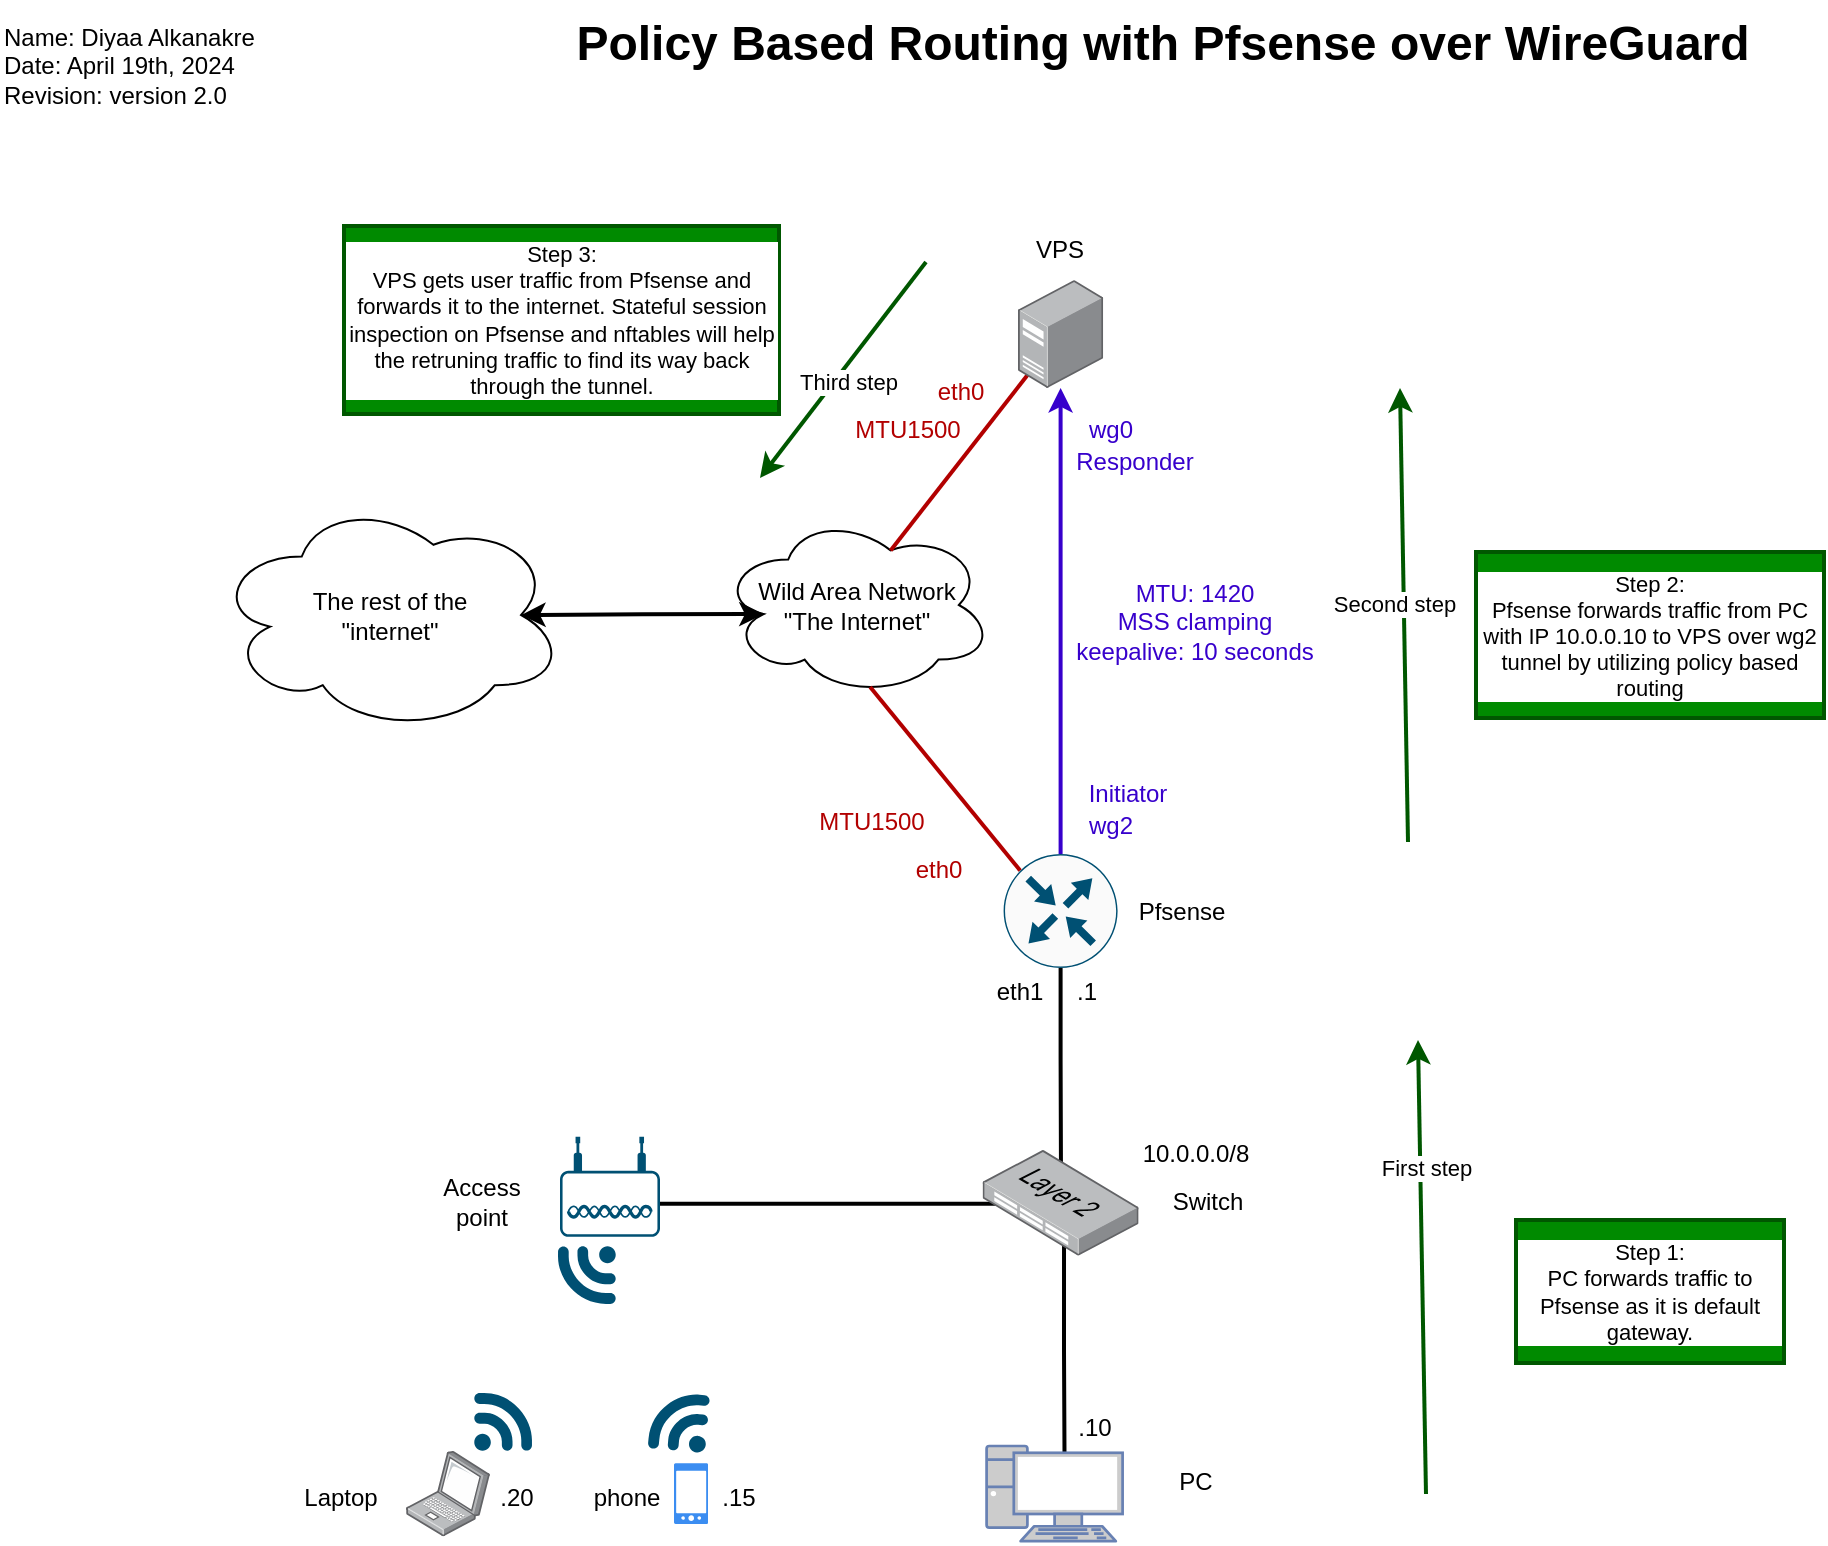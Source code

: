 <mxfile version="24.2.5" type="device">
  <diagram name="Page-1" id="mRM59gLZmIgrJZus9frm">
    <mxGraphModel dx="1379" dy="817" grid="0" gridSize="10" guides="1" tooltips="1" connect="1" arrows="1" fold="1" page="1" pageScale="1" pageWidth="1100" pageHeight="850" math="0" shadow="0">
      <root>
        <mxCell id="0" />
        <mxCell id="1" parent="0" />
        <mxCell id="tkUbrU6PmtAIOu2r2wb7-6" style="edgeStyle=orthogonalEdgeStyle;rounded=0;orthogonalLoop=1;jettySize=auto;html=1;entryX=1;entryY=0.67;entryDx=0;entryDy=0;entryPerimeter=0;endArrow=none;endFill=0;strokeWidth=2;exitX=0.432;exitY=0.509;exitDx=0;exitDy=0;exitPerimeter=0;" edge="1" parent="1" source="tkUbrU6PmtAIOu2r2wb7-1" target="tkUbrU6PmtAIOu2r2wb7-4">
          <mxGeometry relative="1" as="geometry" />
        </mxCell>
        <mxCell id="71N0FMM19fAd0Chspyn9-2" value="VPS" style="text;html=1;align=center;verticalAlign=middle;whiteSpace=wrap;rounded=0;" parent="1" vertex="1">
          <mxGeometry x="523.3" y="128" width="50" height="21" as="geometry" />
        </mxCell>
        <mxCell id="71N0FMM19fAd0Chspyn9-3" value="Wild Area Network&lt;div&gt;&quot;The Internet&quot;&lt;/div&gt;" style="ellipse;shape=cloud;whiteSpace=wrap;html=1;aspect=fixed;" parent="1" vertex="1">
          <mxGeometry x="378" y="271" width="136.5" height="91" as="geometry" />
        </mxCell>
        <mxCell id="71N0FMM19fAd0Chspyn9-4" style="rounded=0;orthogonalLoop=1;jettySize=auto;html=1;entryX=0.625;entryY=0.2;entryDx=0;entryDy=0;entryPerimeter=0;endArrow=none;endFill=0;startArrow=none;startFill=0;exitX=0.305;exitY=0.685;exitDx=0;exitDy=0;exitPerimeter=0;fillColor=#e51400;strokeColor=#B20000;strokeWidth=2;" parent="1" source="71N0FMM19fAd0Chspyn9-1" target="71N0FMM19fAd0Chspyn9-3" edge="1">
          <mxGeometry relative="1" as="geometry" />
        </mxCell>
        <mxCell id="71N0FMM19fAd0Chspyn9-13" style="edgeStyle=orthogonalEdgeStyle;rounded=0;orthogonalLoop=1;jettySize=auto;html=1;endArrow=none;endFill=0;startArrow=classic;startFill=1;strokeWidth=2;fillColor=#6a00ff;strokeColor=#3700CC;" parent="1" source="71N0FMM19fAd0Chspyn9-1" target="71N0FMM19fAd0Chspyn9-8" edge="1">
          <mxGeometry relative="1" as="geometry" />
        </mxCell>
        <mxCell id="71N0FMM19fAd0Chspyn9-1" value="" style="image;points=[];aspect=fixed;html=1;align=center;shadow=0;dashed=0;image=img/lib/allied_telesis/computer_and_terminals/Server_Desktop.svg;" parent="1" vertex="1">
          <mxGeometry x="527" y="154" width="42.6" height="54" as="geometry" />
        </mxCell>
        <mxCell id="71N0FMM19fAd0Chspyn9-5" value="eth0" style="text;html=1;align=center;verticalAlign=middle;whiteSpace=wrap;rounded=0;fontColor=#B20000;" parent="1" vertex="1">
          <mxGeometry x="477" y="202" width="43" height="16" as="geometry" />
        </mxCell>
        <mxCell id="71N0FMM19fAd0Chspyn9-6" value="Policy Based Routing with Pfsense over WireGuard" style="text;strokeColor=none;fillColor=none;html=1;fontSize=24;fontStyle=1;verticalAlign=middle;align=center;" parent="1" vertex="1">
          <mxGeometry x="298" y="14" width="601" height="43" as="geometry" />
        </mxCell>
        <mxCell id="71N0FMM19fAd0Chspyn9-7" value="Name: Diyaa Alkanakre&lt;br&gt;Date: April 19th, 2024&lt;div&gt;Revision: version 2.0&lt;/div&gt;" style="text;html=1;align=left;verticalAlign=middle;whiteSpace=wrap;rounded=0;" parent="1" vertex="1">
          <mxGeometry x="18" y="20" width="147" height="54" as="geometry" />
        </mxCell>
        <mxCell id="71N0FMM19fAd0Chspyn9-8" value="" style="sketch=0;points=[[0.5,0,0],[1,0.5,0],[0.5,1,0],[0,0.5,0],[0.145,0.145,0],[0.856,0.145,0],[0.855,0.856,0],[0.145,0.855,0]];verticalLabelPosition=bottom;html=1;verticalAlign=top;aspect=fixed;align=center;pointerEvents=1;shape=mxgraph.cisco19.rect;prIcon=router;fillColor=#FAFAFA;strokeColor=#005073;" parent="1" vertex="1">
          <mxGeometry x="519.8" y="441" width="57" height="57" as="geometry" />
        </mxCell>
        <mxCell id="71N0FMM19fAd0Chspyn9-9" style="rounded=0;orthogonalLoop=1;jettySize=auto;html=1;exitX=0.145;exitY=0.145;exitDx=0;exitDy=0;exitPerimeter=0;entryX=0.55;entryY=0.95;entryDx=0;entryDy=0;entryPerimeter=0;endArrow=none;endFill=0;strokeColor=#B20000;strokeWidth=2;align=center;verticalAlign=middle;fontFamily=Helvetica;fontSize=11;fontColor=default;labelBackgroundColor=default;startArrow=none;startFill=0;fillColor=#e51400;" parent="1" source="71N0FMM19fAd0Chspyn9-8" target="71N0FMM19fAd0Chspyn9-3" edge="1">
          <mxGeometry relative="1" as="geometry" />
        </mxCell>
        <mxCell id="71N0FMM19fAd0Chspyn9-10" value="eth0" style="text;html=1;align=center;verticalAlign=middle;whiteSpace=wrap;rounded=0;fontColor=#B20000;" parent="1" vertex="1">
          <mxGeometry x="466" y="441" width="43" height="16" as="geometry" />
        </mxCell>
        <mxCell id="71N0FMM19fAd0Chspyn9-11" value="MTU1500" style="text;html=1;align=center;verticalAlign=middle;whiteSpace=wrap;rounded=0;fontColor=#B20000;" parent="1" vertex="1">
          <mxGeometry x="427" y="417" width="54" height="16" as="geometry" />
        </mxCell>
        <mxCell id="71N0FMM19fAd0Chspyn9-12" value="MTU1500" style="text;html=1;align=center;verticalAlign=middle;whiteSpace=wrap;rounded=0;fontColor=#B20000;" parent="1" vertex="1">
          <mxGeometry x="445" y="221" width="54" height="16" as="geometry" />
        </mxCell>
        <mxCell id="71N0FMM19fAd0Chspyn9-15" value="wg2" style="text;html=1;align=center;verticalAlign=middle;whiteSpace=wrap;rounded=0;fontColor=#3700CC;" parent="1" vertex="1">
          <mxGeometry x="558" y="419" width="31" height="16" as="geometry" />
        </mxCell>
        <mxCell id="71N0FMM19fAd0Chspyn9-16" value="wg0" style="text;html=1;align=center;verticalAlign=middle;whiteSpace=wrap;rounded=0;fontColor=#3700CC;" parent="1" vertex="1">
          <mxGeometry x="558" y="221" width="31" height="16" as="geometry" />
        </mxCell>
        <mxCell id="71N0FMM19fAd0Chspyn9-17" value="Initiator" style="text;html=1;align=center;verticalAlign=middle;whiteSpace=wrap;rounded=0;fontColor=#3700CC;" parent="1" vertex="1">
          <mxGeometry x="555" y="403" width="54" height="16" as="geometry" />
        </mxCell>
        <mxCell id="71N0FMM19fAd0Chspyn9-18" value="Responder" style="text;html=1;align=center;verticalAlign=middle;whiteSpace=wrap;rounded=0;fontColor=#3700CC;" parent="1" vertex="1">
          <mxGeometry x="555" y="237" width="61" height="16" as="geometry" />
        </mxCell>
        <mxCell id="71N0FMM19fAd0Chspyn9-19" value="MTU: 1420&lt;br&gt;MSS clamping&lt;br&gt;keepalive: 10 seconds" style="text;html=1;align=center;verticalAlign=middle;whiteSpace=wrap;rounded=0;fontColor=#3700CC;" parent="1" vertex="1">
          <mxGeometry x="555" y="301" width="121" height="47" as="geometry" />
        </mxCell>
        <mxCell id="71N0FMM19fAd0Chspyn9-20" value="The rest of the&lt;br&gt;&quot;internet&quot;" style="ellipse;shape=cloud;whiteSpace=wrap;html=1;aspect=fixed;" parent="1" vertex="1">
          <mxGeometry x="125" y="263" width="175.5" height="117" as="geometry" />
        </mxCell>
        <mxCell id="71N0FMM19fAd0Chspyn9-21" style="edgeStyle=orthogonalEdgeStyle;rounded=0;orthogonalLoop=1;jettySize=auto;html=1;exitX=0.16;exitY=0.55;exitDx=0;exitDy=0;exitPerimeter=0;entryX=0.875;entryY=0.5;entryDx=0;entryDy=0;entryPerimeter=0;startArrow=classic;startFill=1;strokeWidth=2;" parent="1" source="71N0FMM19fAd0Chspyn9-3" target="71N0FMM19fAd0Chspyn9-20" edge="1">
          <mxGeometry relative="1" as="geometry" />
        </mxCell>
        <mxCell id="71N0FMM19fAd0Chspyn9-22" value="Pfsense" style="text;html=1;align=center;verticalAlign=middle;whiteSpace=wrap;rounded=0;" parent="1" vertex="1">
          <mxGeometry x="584" y="459" width="50" height="21" as="geometry" />
        </mxCell>
        <mxCell id="tkUbrU6PmtAIOu2r2wb7-2" style="edgeStyle=orthogonalEdgeStyle;rounded=0;orthogonalLoop=1;jettySize=auto;html=1;exitX=0.5;exitY=1;exitDx=0;exitDy=0;exitPerimeter=0;entryX=0.503;entryY=0.505;entryDx=0;entryDy=0;entryPerimeter=0;endArrow=none;endFill=0;strokeWidth=2;" edge="1" parent="1" source="71N0FMM19fAd0Chspyn9-8" target="tkUbrU6PmtAIOu2r2wb7-1">
          <mxGeometry relative="1" as="geometry" />
        </mxCell>
        <mxCell id="tkUbrU6PmtAIOu2r2wb7-3" value="eth1" style="text;html=1;align=center;verticalAlign=middle;whiteSpace=wrap;rounded=0;" vertex="1" parent="1">
          <mxGeometry x="514.5" y="501" width="26" height="17" as="geometry" />
        </mxCell>
        <mxCell id="tkUbrU6PmtAIOu2r2wb7-5" value="" style="points=[[0.005,0.09,0],[0.08,0,0],[0.76,0.25,0],[1,0.92,0],[0.91,0.995,0],[0.57,0.995,0],[0.045,0.955,0],[0.005,0.43,0]];verticalLabelPosition=bottom;sketch=0;html=1;verticalAlign=top;aspect=fixed;align=center;pointerEvents=1;shape=mxgraph.cisco19.3g_4g_indicator;fillColor=#005073;strokeColor=none;rotation=-180;" vertex="1" parent="1">
          <mxGeometry x="297" y="637" width="29" height="29" as="geometry" />
        </mxCell>
        <mxCell id="tkUbrU6PmtAIOu2r2wb7-4" value="" style="points=[[0.03,0.36,0],[0.18,0,0],[0.5,0.34,0],[0.82,0,0],[0.97,0.36,0],[1,0.67,0],[0.975,0.975,0],[0.5,1,0],[0.025,0.975,0],[0,0.67,0]];verticalLabelPosition=bottom;sketch=0;html=1;verticalAlign=top;aspect=fixed;align=center;pointerEvents=1;shape=mxgraph.cisco19.wireless_access_point;fillColor=#005073;strokeColor=none;gradientColor=none;fillStyle=auto;" vertex="1" parent="1">
          <mxGeometry x="298" y="582.4" width="50" height="50" as="geometry" />
        </mxCell>
        <mxCell id="tkUbrU6PmtAIOu2r2wb7-7" value="Access point" style="text;html=1;align=center;verticalAlign=middle;whiteSpace=wrap;rounded=0;" vertex="1" parent="1">
          <mxGeometry x="234" y="604.9" width="50" height="21" as="geometry" />
        </mxCell>
        <mxCell id="tkUbrU6PmtAIOu2r2wb7-8" value="Switch" style="text;html=1;align=center;verticalAlign=middle;whiteSpace=wrap;rounded=0;" vertex="1" parent="1">
          <mxGeometry x="597" y="604.9" width="50" height="21" as="geometry" />
        </mxCell>
        <mxCell id="tkUbrU6PmtAIOu2r2wb7-10" style="edgeStyle=orthogonalEdgeStyle;rounded=0;orthogonalLoop=1;jettySize=auto;html=1;entryX=0.574;entryY=0.434;entryDx=0;entryDy=0;entryPerimeter=0;exitX=0.522;exitY=0.436;exitDx=0;exitDy=0;exitPerimeter=0;strokeWidth=2;" edge="1" parent="1" source="tkUbrU6PmtAIOu2r2wb7-1" target="tkUbrU6PmtAIOu2r2wb7-9">
          <mxGeometry relative="1" as="geometry" />
        </mxCell>
        <mxCell id="tkUbrU6PmtAIOu2r2wb7-9" value="" style="fontColor=#0066CC;verticalAlign=top;verticalLabelPosition=bottom;labelPosition=center;align=center;html=1;outlineConnect=0;fillColor=#CCCCCC;strokeColor=#6881B3;gradientColor=none;gradientDirection=north;strokeWidth=2;shape=mxgraph.networks.pc;aspect=fixed;" vertex="1" parent="1">
          <mxGeometry x="511.3" y="737" width="68" height="47.6" as="geometry" />
        </mxCell>
        <mxCell id="tkUbrU6PmtAIOu2r2wb7-1" value="" style="image;points=[];aspect=fixed;html=1;align=center;shadow=0;dashed=0;image=img/lib/allied_telesis/switch/Switch_48_port_L2.svg;" vertex="1" parent="1">
          <mxGeometry x="509.3" y="589" width="78" height="52.8" as="geometry" />
        </mxCell>
        <mxCell id="tkUbrU6PmtAIOu2r2wb7-11" value="PC" style="text;html=1;align=center;verticalAlign=middle;whiteSpace=wrap;rounded=0;" vertex="1" parent="1">
          <mxGeometry x="590.5" y="744" width="50" height="21" as="geometry" />
        </mxCell>
        <mxCell id="tkUbrU6PmtAIOu2r2wb7-12" value="10.0.0.0/8" style="text;html=1;align=center;verticalAlign=middle;whiteSpace=wrap;rounded=0;" vertex="1" parent="1">
          <mxGeometry x="590.5" y="580" width="50" height="21" as="geometry" />
        </mxCell>
        <mxCell id="tkUbrU6PmtAIOu2r2wb7-13" value=".1" style="text;html=1;align=center;verticalAlign=middle;whiteSpace=wrap;rounded=0;" vertex="1" parent="1">
          <mxGeometry x="550" y="502.5" width="23" height="14" as="geometry" />
        </mxCell>
        <mxCell id="tkUbrU6PmtAIOu2r2wb7-14" value=".10" style="text;html=1;align=center;verticalAlign=middle;whiteSpace=wrap;rounded=0;" vertex="1" parent="1">
          <mxGeometry x="553.8" y="721" width="23" height="14" as="geometry" />
        </mxCell>
        <mxCell id="tkUbrU6PmtAIOu2r2wb7-15" value="" style="sketch=0;html=1;aspect=fixed;strokeColor=none;shadow=0;fillColor=#3B8DF1;verticalAlign=top;labelPosition=center;verticalLabelPosition=bottom;shape=mxgraph.gcp2.phone_android" vertex="1" parent="1">
          <mxGeometry x="355" y="745.62" width="17" height="30.36" as="geometry" />
        </mxCell>
        <mxCell id="tkUbrU6PmtAIOu2r2wb7-16" value="" style="image;points=[];aspect=fixed;html=1;align=center;shadow=0;dashed=0;image=img/lib/allied_telesis/computer_and_terminals/Laptop.svg;" vertex="1" parent="1">
          <mxGeometry x="221" y="739.5" width="42" height="42.6" as="geometry" />
        </mxCell>
        <mxCell id="tkUbrU6PmtAIOu2r2wb7-17" value="" style="points=[[0.005,0.09,0],[0.08,0,0],[0.76,0.25,0],[1,0.92,0],[0.91,0.995,0],[0.57,0.995,0],[0.045,0.955,0],[0.005,0.43,0]];verticalLabelPosition=bottom;sketch=0;html=1;verticalAlign=top;aspect=fixed;align=center;pointerEvents=1;shape=mxgraph.cisco19.3g_4g_indicator;fillColor=#005073;strokeColor=none;rotation=0;" vertex="1" parent="1">
          <mxGeometry x="255" y="710.5" width="29" height="29" as="geometry" />
        </mxCell>
        <mxCell id="tkUbrU6PmtAIOu2r2wb7-18" value="" style="points=[[0.005,0.09,0],[0.08,0,0],[0.76,0.25,0],[1,0.92,0],[0.91,0.995,0],[0.57,0.995,0],[0.045,0.955,0],[0.005,0.43,0]];verticalLabelPosition=bottom;sketch=0;html=1;verticalAlign=top;aspect=fixed;align=center;pointerEvents=1;shape=mxgraph.cisco19.3g_4g_indicator;fillColor=#005073;strokeColor=none;rotation=-85;" vertex="1" parent="1">
          <mxGeometry x="343" y="710.5" width="29" height="29" as="geometry" />
        </mxCell>
        <mxCell id="tkUbrU6PmtAIOu2r2wb7-19" value=".15" style="text;html=1;align=center;verticalAlign=middle;whiteSpace=wrap;rounded=0;" vertex="1" parent="1">
          <mxGeometry x="376.0" y="756" width="23" height="14" as="geometry" />
        </mxCell>
        <mxCell id="tkUbrU6PmtAIOu2r2wb7-20" value=".20" style="text;html=1;align=center;verticalAlign=middle;whiteSpace=wrap;rounded=0;" vertex="1" parent="1">
          <mxGeometry x="265.0" y="756" width="23" height="14" as="geometry" />
        </mxCell>
        <mxCell id="tkUbrU6PmtAIOu2r2wb7-21" value="Laptop" style="text;html=1;align=center;verticalAlign=middle;whiteSpace=wrap;rounded=0;" vertex="1" parent="1">
          <mxGeometry x="168" y="756" width="41" height="14" as="geometry" />
        </mxCell>
        <mxCell id="tkUbrU6PmtAIOu2r2wb7-22" value="phone" style="text;html=1;align=center;verticalAlign=middle;whiteSpace=wrap;rounded=0;" vertex="1" parent="1">
          <mxGeometry x="311" y="756" width="41" height="14" as="geometry" />
        </mxCell>
        <mxCell id="tkUbrU6PmtAIOu2r2wb7-29" value="" style="endArrow=classic;html=1;rounded=0;strokeWidth=2;strokeColor=#005700;align=center;verticalAlign=middle;fontFamily=Helvetica;fontSize=11;fontColor=default;labelBackgroundColor=default;fillColor=#008a00;" edge="1" parent="1">
          <mxGeometry width="50" height="50" relative="1" as="geometry">
            <mxPoint x="731" y="761" as="sourcePoint" />
            <mxPoint x="727" y="534" as="targetPoint" />
          </mxGeometry>
        </mxCell>
        <mxCell id="tkUbrU6PmtAIOu2r2wb7-34" value="First step" style="edgeLabel;html=1;align=center;verticalAlign=middle;resizable=0;points=[];rounded=0;strokeColor=#005700;strokeWidth=2;fontFamily=Helvetica;fontSize=11;fontColor=default;labelBackgroundColor=default;fillColor=#008a00;" vertex="1" connectable="0" parent="tkUbrU6PmtAIOu2r2wb7-29">
          <mxGeometry x="0.436" y="-3" relative="1" as="geometry">
            <mxPoint as="offset" />
          </mxGeometry>
        </mxCell>
        <mxCell id="tkUbrU6PmtAIOu2r2wb7-31" value="&lt;div&gt;Step 1:&lt;/div&gt;PC forwards traffic to Pfsense as it is default gateway." style="rounded=0;whiteSpace=wrap;html=1;strokeColor=#005700;strokeWidth=2;align=center;verticalAlign=middle;fontFamily=Helvetica;fontSize=11;fontColor=default;labelBackgroundColor=default;fillColor=#008a00;" vertex="1" parent="1">
          <mxGeometry x="776" y="624" width="134" height="71.5" as="geometry" />
        </mxCell>
        <mxCell id="tkUbrU6PmtAIOu2r2wb7-32" value="&lt;div&gt;Step 2:&lt;/div&gt;Pfsense forwards traffic from PC with IP 10.0.0.10 to VPS over wg2 tunnel by utilizing policy based routing" style="rounded=0;whiteSpace=wrap;html=1;strokeColor=#005700;strokeWidth=2;align=center;verticalAlign=middle;fontFamily=Helvetica;fontSize=11;fontColor=default;labelBackgroundColor=default;fillColor=#008a00;" vertex="1" parent="1">
          <mxGeometry x="756" y="290" width="174" height="83" as="geometry" />
        </mxCell>
        <mxCell id="tkUbrU6PmtAIOu2r2wb7-33" value="" style="endArrow=classic;html=1;rounded=0;strokeWidth=2;strokeColor=#005700;align=center;verticalAlign=middle;fontFamily=Helvetica;fontSize=11;fontColor=default;labelBackgroundColor=default;fillColor=#008a00;" edge="1" parent="1">
          <mxGeometry width="50" height="50" relative="1" as="geometry">
            <mxPoint x="722" y="435" as="sourcePoint" />
            <mxPoint x="718" y="208" as="targetPoint" />
          </mxGeometry>
        </mxCell>
        <mxCell id="tkUbrU6PmtAIOu2r2wb7-35" value="Second step" style="edgeLabel;html=1;align=center;verticalAlign=middle;resizable=0;points=[];rounded=0;strokeColor=#005700;strokeWidth=2;fontFamily=Helvetica;fontSize=11;fontColor=default;labelBackgroundColor=default;fillColor=#008a00;" vertex="1" connectable="0" parent="tkUbrU6PmtAIOu2r2wb7-33">
          <mxGeometry x="0.049" y="5" relative="1" as="geometry">
            <mxPoint as="offset" />
          </mxGeometry>
        </mxCell>
        <mxCell id="tkUbrU6PmtAIOu2r2wb7-36" value="" style="endArrow=classic;html=1;rounded=0;strokeWidth=2;fillColor=#008a00;strokeColor=#005700;" edge="1" parent="1">
          <mxGeometry width="50" height="50" relative="1" as="geometry">
            <mxPoint x="481" y="145" as="sourcePoint" />
            <mxPoint x="398" y="253" as="targetPoint" />
          </mxGeometry>
        </mxCell>
        <mxCell id="tkUbrU6PmtAIOu2r2wb7-37" value="Third step" style="edgeLabel;html=1;align=center;verticalAlign=middle;resizable=0;points=[];" vertex="1" connectable="0" parent="tkUbrU6PmtAIOu2r2wb7-36">
          <mxGeometry x="0.049" y="5" relative="1" as="geometry">
            <mxPoint as="offset" />
          </mxGeometry>
        </mxCell>
        <mxCell id="tkUbrU6PmtAIOu2r2wb7-39" value="&lt;div&gt;Step 3:&lt;br&gt;VPS gets user traffic from Pfsense and forwards it to the internet. Stateful session inspection on Pfsense and nftables will help the retruning traffic to find its way back through the tunnel.&lt;/div&gt;" style="rounded=0;whiteSpace=wrap;html=1;strokeColor=#005700;strokeWidth=2;align=center;verticalAlign=middle;fontFamily=Helvetica;fontSize=11;fontColor=default;labelBackgroundColor=default;fillColor=#008a00;" vertex="1" parent="1">
          <mxGeometry x="190" y="127" width="217.5" height="94" as="geometry" />
        </mxCell>
      </root>
    </mxGraphModel>
  </diagram>
</mxfile>
